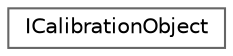 digraph "Graphical Class Hierarchy"
{
 // LATEX_PDF_SIZE
  bgcolor="transparent";
  edge [fontname=Helvetica,fontsize=10,labelfontname=Helvetica,labelfontsize=10];
  node [fontname=Helvetica,fontsize=10,shape=box,height=0.2,width=0.4];
  rankdir="LR";
  Node0 [id="Node000000",label="ICalibrationObject",height=0.2,width=0.4,color="grey40", fillcolor="white", style="filled",URL="$d9/d96/interface_i_calibration_object.html",tooltip=" "];
}
